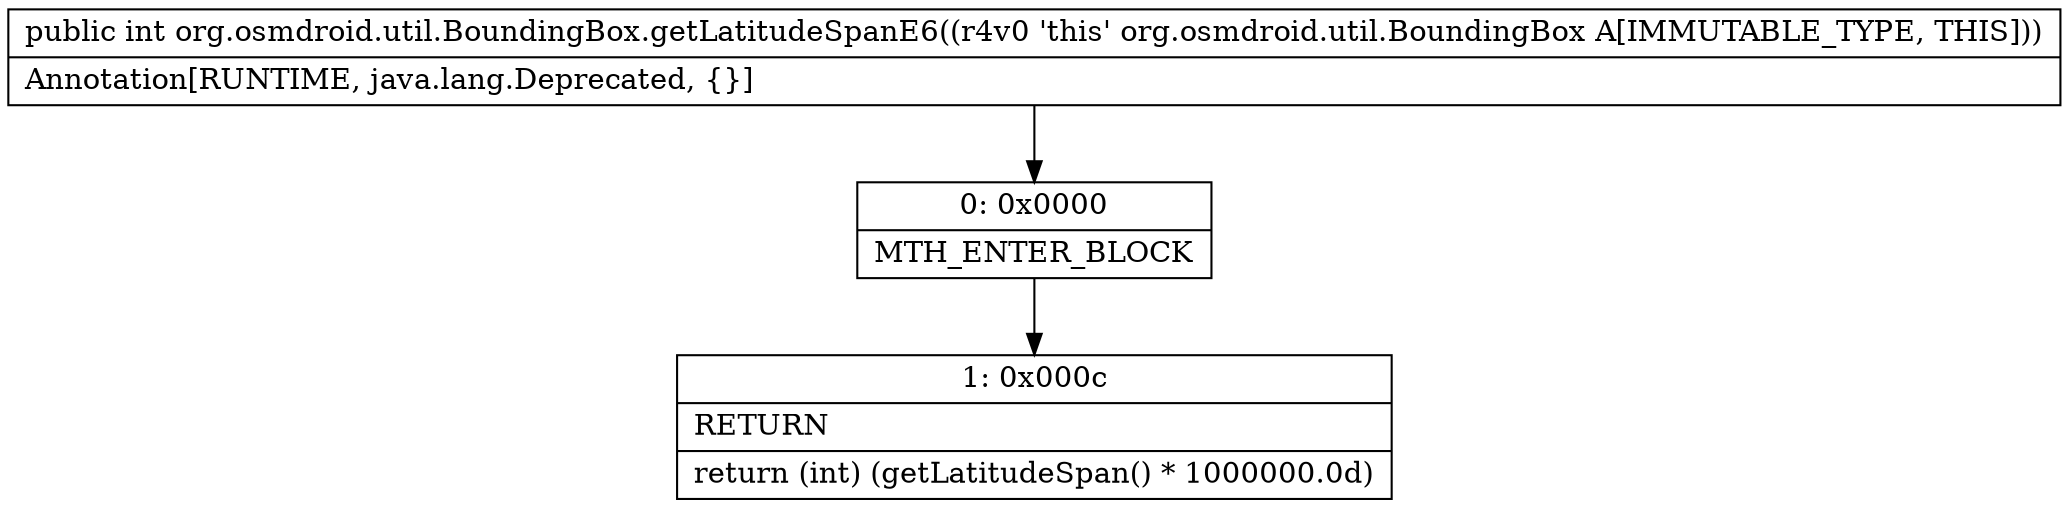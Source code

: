 digraph "CFG fororg.osmdroid.util.BoundingBox.getLatitudeSpanE6()I" {
Node_0 [shape=record,label="{0\:\ 0x0000|MTH_ENTER_BLOCK\l}"];
Node_1 [shape=record,label="{1\:\ 0x000c|RETURN\l|return (int) (getLatitudeSpan() * 1000000.0d)\l}"];
MethodNode[shape=record,label="{public int org.osmdroid.util.BoundingBox.getLatitudeSpanE6((r4v0 'this' org.osmdroid.util.BoundingBox A[IMMUTABLE_TYPE, THIS]))  | Annotation[RUNTIME, java.lang.Deprecated, \{\}]\l}"];
MethodNode -> Node_0;
Node_0 -> Node_1;
}


